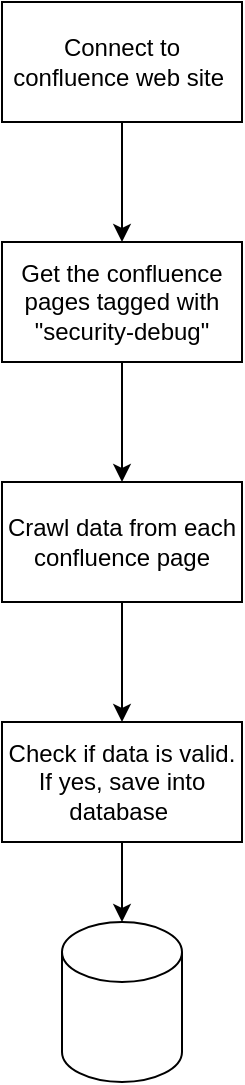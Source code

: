 <mxfile version="21.5.2" type="github">
  <diagram name="Page-1" id="88rslpdvPhhFZHLPX4Vw">
    <mxGraphModel dx="2074" dy="1068" grid="1" gridSize="10" guides="1" tooltips="1" connect="1" arrows="1" fold="1" page="1" pageScale="1" pageWidth="827" pageHeight="1169" math="0" shadow="0">
      <root>
        <mxCell id="0" />
        <mxCell id="1" parent="0" />
        <mxCell id="t95OA4fUcCAR9YRLx4Y3-1" value="Connect to confluence web site&amp;nbsp;" style="rounded=0;whiteSpace=wrap;html=1;" vertex="1" parent="1">
          <mxGeometry x="310" y="140" width="120" height="60" as="geometry" />
        </mxCell>
        <mxCell id="t95OA4fUcCAR9YRLx4Y3-2" value="Get the confluence pages tagged with &quot;security-debug&quot;" style="rounded=0;whiteSpace=wrap;html=1;" vertex="1" parent="1">
          <mxGeometry x="310" y="260" width="120" height="60" as="geometry" />
        </mxCell>
        <mxCell id="t95OA4fUcCAR9YRLx4Y3-3" value="Crawl data from each confluence page" style="rounded=0;whiteSpace=wrap;html=1;" vertex="1" parent="1">
          <mxGeometry x="310" y="380" width="120" height="60" as="geometry" />
        </mxCell>
        <mxCell id="t95OA4fUcCAR9YRLx4Y3-4" value="Check if data is valid. If yes, save into database&amp;nbsp;" style="rounded=0;whiteSpace=wrap;html=1;" vertex="1" parent="1">
          <mxGeometry x="310" y="500" width="120" height="60" as="geometry" />
        </mxCell>
        <mxCell id="t95OA4fUcCAR9YRLx4Y3-5" value="" style="shape=cylinder3;whiteSpace=wrap;html=1;boundedLbl=1;backgroundOutline=1;size=15;" vertex="1" parent="1">
          <mxGeometry x="340" y="600" width="60" height="80" as="geometry" />
        </mxCell>
        <mxCell id="t95OA4fUcCAR9YRLx4Y3-6" value="" style="endArrow=classic;html=1;rounded=0;" edge="1" parent="1" source="t95OA4fUcCAR9YRLx4Y3-1" target="t95OA4fUcCAR9YRLx4Y3-2">
          <mxGeometry width="50" height="50" relative="1" as="geometry">
            <mxPoint x="590" y="290" as="sourcePoint" />
            <mxPoint x="640" y="240" as="targetPoint" />
          </mxGeometry>
        </mxCell>
        <mxCell id="t95OA4fUcCAR9YRLx4Y3-7" value="" style="endArrow=classic;html=1;rounded=0;exitX=0.5;exitY=1;exitDx=0;exitDy=0;entryX=0.5;entryY=0;entryDx=0;entryDy=0;" edge="1" parent="1" source="t95OA4fUcCAR9YRLx4Y3-2" target="t95OA4fUcCAR9YRLx4Y3-3">
          <mxGeometry width="50" height="50" relative="1" as="geometry">
            <mxPoint x="490" y="380" as="sourcePoint" />
            <mxPoint x="540" y="330" as="targetPoint" />
          </mxGeometry>
        </mxCell>
        <mxCell id="t95OA4fUcCAR9YRLx4Y3-8" value="" style="endArrow=classic;html=1;rounded=0;exitX=0.5;exitY=1;exitDx=0;exitDy=0;entryX=0.5;entryY=0;entryDx=0;entryDy=0;" edge="1" parent="1" source="t95OA4fUcCAR9YRLx4Y3-3" target="t95OA4fUcCAR9YRLx4Y3-4">
          <mxGeometry width="50" height="50" relative="1" as="geometry">
            <mxPoint x="480" y="510" as="sourcePoint" />
            <mxPoint x="530" y="460" as="targetPoint" />
          </mxGeometry>
        </mxCell>
        <mxCell id="t95OA4fUcCAR9YRLx4Y3-9" value="" style="endArrow=classic;html=1;rounded=0;exitX=0.5;exitY=1;exitDx=0;exitDy=0;entryX=0.5;entryY=0;entryDx=0;entryDy=0;entryPerimeter=0;" edge="1" parent="1" source="t95OA4fUcCAR9YRLx4Y3-4" target="t95OA4fUcCAR9YRLx4Y3-5">
          <mxGeometry width="50" height="50" relative="1" as="geometry">
            <mxPoint x="460" y="590" as="sourcePoint" />
            <mxPoint x="510" y="540" as="targetPoint" />
          </mxGeometry>
        </mxCell>
      </root>
    </mxGraphModel>
  </diagram>
</mxfile>
